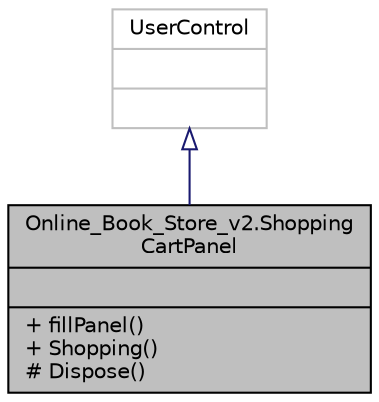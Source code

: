 digraph "Online_Book_Store_v2.ShoppingCartPanel"
{
 // LATEX_PDF_SIZE
  edge [fontname="Helvetica",fontsize="10",labelfontname="Helvetica",labelfontsize="10"];
  node [fontname="Helvetica",fontsize="10",shape=record];
  Node1 [label="{Online_Book_Store_v2.Shopping\lCartPanel\n||+ fillPanel()\l+ Shopping()\l# Dispose()\l}",height=0.2,width=0.4,color="black", fillcolor="grey75", style="filled", fontcolor="black",tooltip="Shopping Cart panel"];
  Node2 -> Node1 [dir="back",color="midnightblue",fontsize="10",style="solid",arrowtail="onormal",fontname="Helvetica"];
  Node2 [label="{UserControl\n||}",height=0.2,width=0.4,color="grey75", fillcolor="white", style="filled",tooltip=" "];
}
